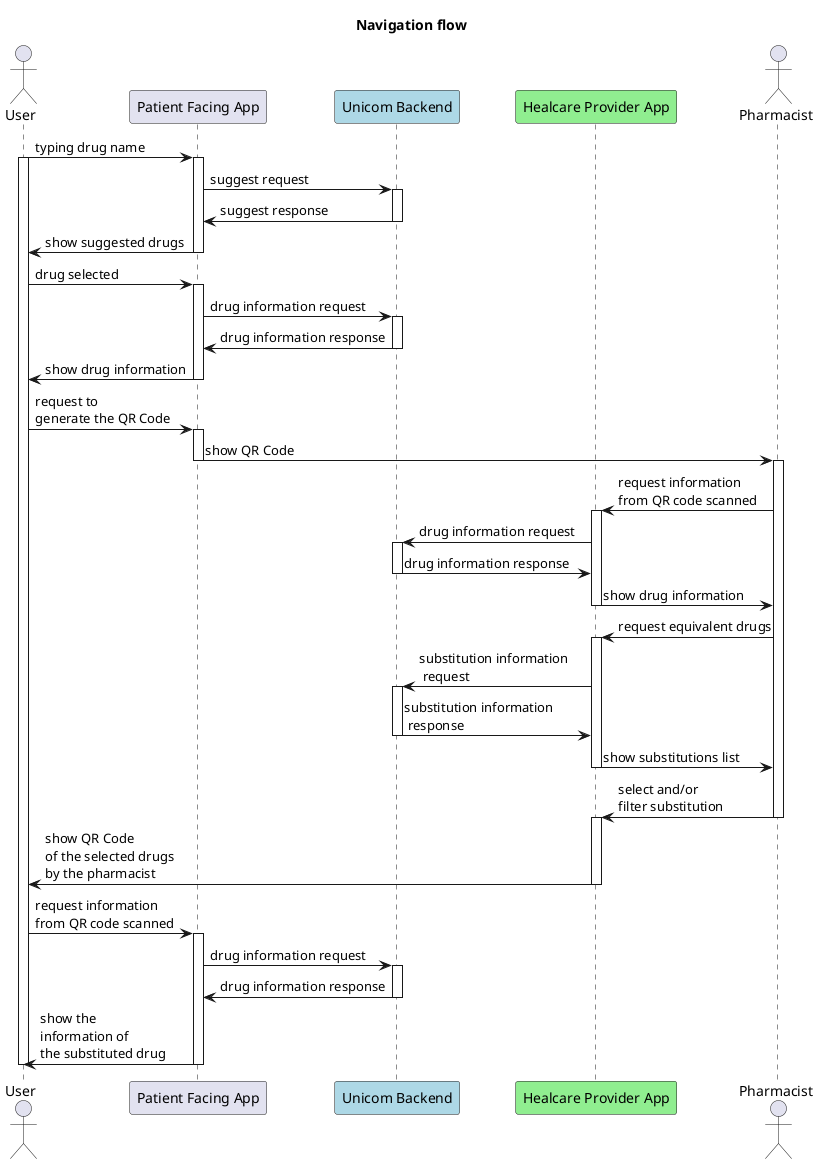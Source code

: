@startuml

title "Navigation flow"
actor User
participant "Patient Facing App" as app
participant "Unicom Backend" as be #lightblue
participant "Healcare Provider App" as hcp #lightgreen
actor Pharmacist

User -> app: typing drug name
activate User
    activate app
        app -> be: suggest request
        activate be
        app <- be: suggest response
        deactivate be
        User <- app: show suggested drugs
    deactivate app

    User -> app: drug selected

    activate app
        app -> be: drug information request
        activate be
        app <- be: drug information response
        deactivate be

        app -> User: show drug information
        deactivate app
        User -> app: request to\ngenerate the QR Code
        activate app
        app -> Pharmacist: show QR Code
        deactivate app
        activate Pharmacist
        Pharmacist -> hcp: request information\nfrom QR code scanned
        activate hcp

        hcp ->  be: drug information request
        activate be
        be -> hcp: drug information response
        deactivate be
        hcp -> Pharmacist: show drug information
        deactivate hcp
        Pharmacist -> hcp: request equivalent drugs
        activate hcp
        hcp -> be: substitution information\n request
        activate be
        be -> hcp: substitution information\n response
        deactivate be

        hcp -> Pharmacist: show substitutions list
        deactivate hcp
        Pharmacist -> hcp: select and/or\nfilter substitution
        deactivate Pharmacist
        activate hcp

       deactivate Pharmacist
       hcp -> User: show QR Code\nof the selected drugs\nby the pharmacist
       deactivate hcp
       User -> app: request information\nfrom QR code scanned
       activate app
       app -> be: drug information request
       activate be
       be -> app: drug information response
       deactivate be
       app -> User: show the\ninformation of\nthe substituted drug
       deactivate app
deactivate User
@enduml
